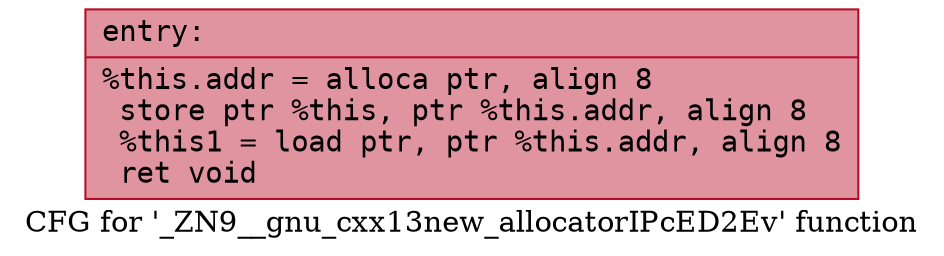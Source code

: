 digraph "CFG for '_ZN9__gnu_cxx13new_allocatorIPcED2Ev' function" {
	label="CFG for '_ZN9__gnu_cxx13new_allocatorIPcED2Ev' function";

	Node0x561f16543970 [shape=record,color="#b70d28ff", style=filled, fillcolor="#b70d2870" fontname="Courier",label="{entry:\l|  %this.addr = alloca ptr, align 8\l  store ptr %this, ptr %this.addr, align 8\l  %this1 = load ptr, ptr %this.addr, align 8\l  ret void\l}"];
}
